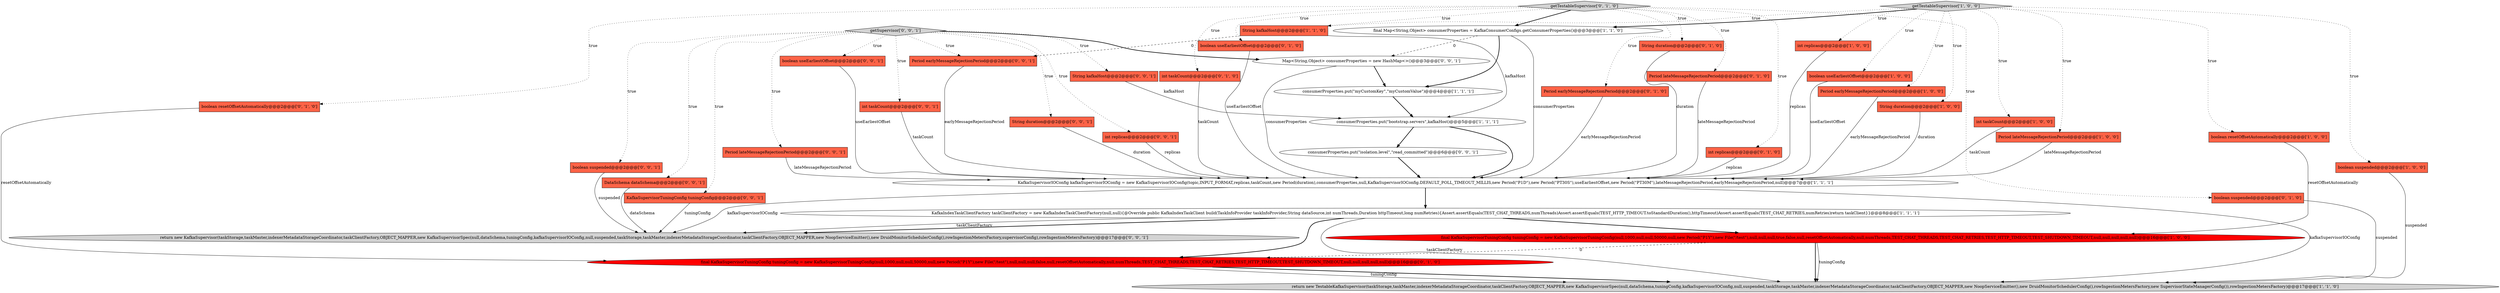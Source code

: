 digraph {
19 [style = filled, label = "String duration@@@2@@@['0', '1', '0']", fillcolor = tomato, shape = box image = "AAA0AAABBB2BBB"];
40 [style = filled, label = "Period earlyMessageRejectionPeriod@@@2@@@['0', '0', '1']", fillcolor = tomato, shape = box image = "AAA0AAABBB3BBB"];
30 [style = filled, label = "Map<String,Object> consumerProperties = new HashMap<>()@@@3@@@['0', '0', '1']", fillcolor = white, shape = ellipse image = "AAA0AAABBB3BBB"];
36 [style = filled, label = "String kafkaHost@@@2@@@['0', '0', '1']", fillcolor = tomato, shape = box image = "AAA0AAABBB3BBB"];
6 [style = filled, label = "KafkaIndexTaskClientFactory taskClientFactory = new KafkaIndexTaskClientFactory(null,null){@Override public KafkaIndexTaskClient build(TaskInfoProvider taskInfoProvider,String dataSource,int numThreads,Duration httpTimeout,long numRetries){Assert.assertEquals(TEST_CHAT_THREADS,numThreads)Assert.assertEquals(TEST_HTTP_TIMEOUT.toStandardDuration(),httpTimeout)Assert.assertEquals(TEST_CHAT_RETRIES,numRetries)return taskClient}}@@@8@@@['1', '1', '1']", fillcolor = white, shape = ellipse image = "AAA0AAABBB1BBB"];
22 [style = filled, label = "int taskCount@@@2@@@['0', '1', '0']", fillcolor = tomato, shape = box image = "AAA0AAABBB2BBB"];
31 [style = filled, label = "int taskCount@@@2@@@['0', '0', '1']", fillcolor = tomato, shape = box image = "AAA0AAABBB3BBB"];
37 [style = filled, label = "String duration@@@2@@@['0', '0', '1']", fillcolor = tomato, shape = box image = "AAA0AAABBB3BBB"];
21 [style = filled, label = "boolean resetOffsetAutomatically@@@2@@@['0', '1', '0']", fillcolor = tomato, shape = box image = "AAA0AAABBB2BBB"];
9 [style = filled, label = "int replicas@@@2@@@['1', '0', '0']", fillcolor = tomato, shape = box image = "AAA0AAABBB1BBB"];
12 [style = filled, label = "boolean useEarliestOffset@@@2@@@['1', '0', '0']", fillcolor = tomato, shape = box image = "AAA0AAABBB1BBB"];
24 [style = filled, label = "getTestableSupervisor['0', '1', '0']", fillcolor = lightgray, shape = diamond image = "AAA0AAABBB2BBB"];
34 [style = filled, label = "getSupervisor['0', '0', '1']", fillcolor = lightgray, shape = diamond image = "AAA0AAABBB3BBB"];
38 [style = filled, label = "int replicas@@@2@@@['0', '0', '1']", fillcolor = tomato, shape = box image = "AAA0AAABBB3BBB"];
29 [style = filled, label = "return new KafkaSupervisor(taskStorage,taskMaster,indexerMetadataStorageCoordinator,taskClientFactory,OBJECT_MAPPER,new KafkaSupervisorSpec(null,dataSchema,tuningConfig,kafkaSupervisorIOConfig,null,suspended,taskStorage,taskMaster,indexerMetadataStorageCoordinator,taskClientFactory,OBJECT_MAPPER,new NoopServiceEmitter(),new DruidMonitorSchedulerConfig(),rowIngestionMetersFactory,supervisorConfig),rowIngestionMetersFactory)@@@17@@@['0', '0', '1']", fillcolor = lightgray, shape = ellipse image = "AAA0AAABBB3BBB"];
4 [style = filled, label = "final KafkaSupervisorTuningConfig tuningConfig = new KafkaSupervisorTuningConfig(null,1000,null,null,50000,null,new Period(\"P1Y\"),new File(\"/test\"),null,null,null,true,false,null,resetOffsetAutomatically,null,numThreads,TEST_CHAT_THREADS,TEST_CHAT_RETRIES,TEST_HTTP_TIMEOUT,TEST_SHUTDOWN_TIMEOUT,null,null,null,null,null)@@@16@@@['1', '0', '0']", fillcolor = red, shape = ellipse image = "AAA1AAABBB1BBB"];
8 [style = filled, label = "return new TestableKafkaSupervisor(taskStorage,taskMaster,indexerMetadataStorageCoordinator,taskClientFactory,OBJECT_MAPPER,new KafkaSupervisorSpec(null,dataSchema,tuningConfig,kafkaSupervisorIOConfig,null,suspended,taskStorage,taskMaster,indexerMetadataStorageCoordinator,taskClientFactory,OBJECT_MAPPER,new NoopServiceEmitter(),new DruidMonitorSchedulerConfig(),rowIngestionMetersFactory,new SupervisorStateManagerConfig()),rowIngestionMetersFactory)@@@17@@@['1', '1', '0']", fillcolor = lightgray, shape = ellipse image = "AAA0AAABBB1BBB"];
18 [style = filled, label = "int replicas@@@2@@@['0', '1', '0']", fillcolor = tomato, shape = box image = "AAA0AAABBB2BBB"];
3 [style = filled, label = "consumerProperties.put(\"bootstrap.servers\",kafkaHost)@@@5@@@['1', '1', '1']", fillcolor = white, shape = ellipse image = "AAA0AAABBB1BBB"];
1 [style = filled, label = "Period earlyMessageRejectionPeriod@@@2@@@['1', '0', '0']", fillcolor = tomato, shape = box image = "AAA0AAABBB1BBB"];
5 [style = filled, label = "boolean suspended@@@2@@@['1', '0', '0']", fillcolor = tomato, shape = box image = "AAA0AAABBB1BBB"];
13 [style = filled, label = "KafkaSupervisorIOConfig kafkaSupervisorIOConfig = new KafkaSupervisorIOConfig(topic,INPUT_FORMAT,replicas,taskCount,new Period(duration),consumerProperties,null,KafkaSupervisorIOConfig.DEFAULT_POLL_TIMEOUT_MILLIS,new Period(\"P1D\"),new Period(\"PT30S\"),useEarliestOffset,new Period(\"PT30M\"),lateMessageRejectionPeriod,earlyMessageRejectionPeriod,null)@@@7@@@['1', '1', '1']", fillcolor = white, shape = ellipse image = "AAA0AAABBB1BBB"];
33 [style = filled, label = "boolean suspended@@@2@@@['0', '0', '1']", fillcolor = tomato, shape = box image = "AAA0AAABBB3BBB"];
10 [style = filled, label = "boolean resetOffsetAutomatically@@@2@@@['1', '0', '0']", fillcolor = tomato, shape = box image = "AAA0AAABBB1BBB"];
11 [style = filled, label = "String duration@@@2@@@['1', '0', '0']", fillcolor = tomato, shape = box image = "AAA0AAABBB1BBB"];
39 [style = filled, label = "consumerProperties.put(\"isolation.level\",\"read_committed\")@@@6@@@['0', '0', '1']", fillcolor = white, shape = ellipse image = "AAA0AAABBB3BBB"];
25 [style = filled, label = "boolean useEarliestOffset@@@2@@@['0', '1', '0']", fillcolor = tomato, shape = box image = "AAA0AAABBB2BBB"];
0 [style = filled, label = "final Map<String,Object> consumerProperties = KafkaConsumerConfigs.getConsumerProperties()@@@3@@@['1', '1', '0']", fillcolor = white, shape = ellipse image = "AAA0AAABBB1BBB"];
20 [style = filled, label = "boolean suspended@@@2@@@['0', '1', '0']", fillcolor = tomato, shape = box image = "AAA0AAABBB2BBB"];
15 [style = filled, label = "int taskCount@@@2@@@['1', '0', '0']", fillcolor = tomato, shape = box image = "AAA0AAABBB1BBB"];
14 [style = filled, label = "Period lateMessageRejectionPeriod@@@2@@@['1', '0', '0']", fillcolor = tomato, shape = box image = "AAA0AAABBB1BBB"];
23 [style = filled, label = "Period lateMessageRejectionPeriod@@@2@@@['0', '1', '0']", fillcolor = tomato, shape = box image = "AAA0AAABBB2BBB"];
2 [style = filled, label = "getTestableSupervisor['1', '0', '0']", fillcolor = lightgray, shape = diamond image = "AAA0AAABBB1BBB"];
26 [style = filled, label = "final KafkaSupervisorTuningConfig tuningConfig = new KafkaSupervisorTuningConfig(null,1000,null,null,50000,null,new Period(\"P1Y\"),new File(\"/test\"),null,null,null,false,null,resetOffsetAutomatically,null,numThreads,TEST_CHAT_THREADS,TEST_CHAT_RETRIES,TEST_HTTP_TIMEOUT,TEST_SHUTDOWN_TIMEOUT,null,null,null,null,null)@@@16@@@['0', '1', '0']", fillcolor = red, shape = ellipse image = "AAA1AAABBB2BBB"];
7 [style = filled, label = "consumerProperties.put(\"myCustomKey\",\"myCustomValue\")@@@4@@@['1', '1', '1']", fillcolor = white, shape = ellipse image = "AAA0AAABBB1BBB"];
32 [style = filled, label = "DataSchema dataSchema@@@2@@@['0', '0', '1']", fillcolor = tomato, shape = box image = "AAA0AAABBB3BBB"];
28 [style = filled, label = "KafkaSupervisorTuningConfig tuningConfig@@@2@@@['0', '0', '1']", fillcolor = tomato, shape = box image = "AAA0AAABBB3BBB"];
35 [style = filled, label = "Period lateMessageRejectionPeriod@@@2@@@['0', '0', '1']", fillcolor = tomato, shape = box image = "AAA0AAABBB3BBB"];
17 [style = filled, label = "Period earlyMessageRejectionPeriod@@@2@@@['0', '1', '0']", fillcolor = tomato, shape = box image = "AAA0AAABBB2BBB"];
16 [style = filled, label = "String kafkaHost@@@2@@@['1', '1', '0']", fillcolor = tomato, shape = box image = "AAA0AAABBB1BBB"];
27 [style = filled, label = "boolean useEarliestOffset@@@2@@@['0', '0', '1']", fillcolor = tomato, shape = box image = "AAA0AAABBB3BBB"];
34->32 [style = dotted, label="true"];
34->28 [style = dotted, label="true"];
5->8 [style = solid, label="suspended"];
23->13 [style = solid, label="lateMessageRejectionPeriod"];
37->13 [style = solid, label="duration"];
6->26 [style = bold, label=""];
24->25 [style = dotted, label="true"];
12->13 [style = solid, label="useEarliestOffset"];
24->0 [style = bold, label=""];
35->13 [style = solid, label="lateMessageRejectionPeriod"];
39->13 [style = bold, label=""];
30->13 [style = solid, label="consumerProperties"];
24->17 [style = dotted, label="true"];
34->36 [style = dotted, label="true"];
2->15 [style = dotted, label="true"];
21->26 [style = solid, label="resetOffsetAutomatically"];
26->8 [style = bold, label=""];
25->13 [style = solid, label="useEarliestOffset"];
14->13 [style = solid, label="lateMessageRejectionPeriod"];
4->26 [style = dashed, label="0"];
0->13 [style = solid, label="consumerProperties"];
36->3 [style = solid, label="kafkaHost"];
38->13 [style = solid, label="replicas"];
34->40 [style = dotted, label="true"];
13->8 [style = solid, label="kafkaSupervisorIOConfig"];
2->16 [style = dotted, label="true"];
34->30 [style = bold, label=""];
24->16 [style = dotted, label="true"];
7->3 [style = bold, label=""];
17->13 [style = solid, label="earlyMessageRejectionPeriod"];
16->3 [style = solid, label="kafkaHost"];
6->29 [style = bold, label=""];
27->13 [style = solid, label="useEarliestOffset"];
0->7 [style = bold, label=""];
2->11 [style = dotted, label="true"];
19->13 [style = solid, label="duration"];
6->29 [style = solid, label="taskClientFactory"];
34->38 [style = dotted, label="true"];
6->4 [style = bold, label=""];
13->29 [style = solid, label="kafkaSupervisorIOConfig"];
11->13 [style = solid, label="duration"];
2->0 [style = bold, label=""];
34->31 [style = dotted, label="true"];
22->13 [style = solid, label="taskCount"];
32->29 [style = solid, label="dataSchema"];
2->9 [style = dotted, label="true"];
26->8 [style = solid, label="tuningConfig"];
24->23 [style = dotted, label="true"];
18->13 [style = solid, label="replicas"];
34->27 [style = dotted, label="true"];
1->13 [style = solid, label="earlyMessageRejectionPeriod"];
2->1 [style = dotted, label="true"];
34->35 [style = dotted, label="true"];
30->7 [style = bold, label=""];
24->22 [style = dotted, label="true"];
24->20 [style = dotted, label="true"];
28->29 [style = solid, label="tuningConfig"];
6->8 [style = solid, label="taskClientFactory"];
34->33 [style = dotted, label="true"];
0->30 [style = dashed, label="0"];
2->12 [style = dotted, label="true"];
3->13 [style = bold, label=""];
4->8 [style = bold, label=""];
3->39 [style = bold, label=""];
2->14 [style = dotted, label="true"];
24->19 [style = dotted, label="true"];
13->6 [style = bold, label=""];
20->8 [style = solid, label="suspended"];
33->29 [style = solid, label="suspended"];
2->5 [style = dotted, label="true"];
24->21 [style = dotted, label="true"];
34->37 [style = dotted, label="true"];
15->13 [style = solid, label="taskCount"];
4->8 [style = solid, label="tuningConfig"];
16->40 [style = dashed, label="0"];
10->4 [style = solid, label="resetOffsetAutomatically"];
24->18 [style = dotted, label="true"];
9->13 [style = solid, label="replicas"];
31->13 [style = solid, label="taskCount"];
2->10 [style = dotted, label="true"];
40->13 [style = solid, label="earlyMessageRejectionPeriod"];
}
